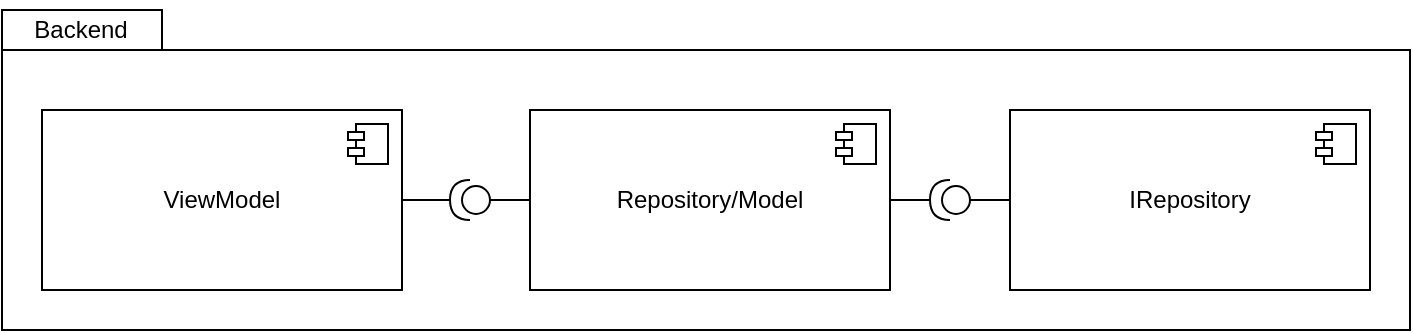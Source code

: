 <mxfile version="21.6.1" type="device">
  <diagram name="Page-1" id="5f0bae14-7c28-e335-631c-24af17079c00">
    <mxGraphModel dx="1167" dy="572" grid="1" gridSize="10" guides="1" tooltips="1" connect="1" arrows="1" fold="1" page="1" pageScale="1" pageWidth="1100" pageHeight="850" background="none" math="0" shadow="0">
      <root>
        <mxCell id="0" />
        <mxCell id="1" parent="0" />
        <mxCell id="w6U3mIkPfeFUHyvYHuqn-75" value="" style="shape=folder;fontStyle=1;spacingTop=10;tabWidth=80;tabHeight=20;tabPosition=left;html=1;whiteSpace=wrap;" vertex="1" parent="1">
          <mxGeometry x="36" y="35" width="704" height="160" as="geometry" />
        </mxCell>
        <mxCell id="w6U3mIkPfeFUHyvYHuqn-79" value="Backend" style="text;html=1;align=center;verticalAlign=middle;resizable=0;points=[];autosize=1;strokeColor=none;fillColor=none;" vertex="1" parent="1">
          <mxGeometry x="40" y="30" width="70" height="30" as="geometry" />
        </mxCell>
        <mxCell id="w6U3mIkPfeFUHyvYHuqn-92" style="edgeStyle=orthogonalEdgeStyle;rounded=0;orthogonalLoop=1;jettySize=auto;html=1;exitX=1;exitY=0.5;exitDx=0;exitDy=0;entryX=1;entryY=0.5;entryDx=0;entryDy=0;entryPerimeter=0;endArrow=none;endFill=0;" edge="1" parent="1" source="w6U3mIkPfeFUHyvYHuqn-80" target="w6U3mIkPfeFUHyvYHuqn-91">
          <mxGeometry relative="1" as="geometry" />
        </mxCell>
        <mxCell id="w6U3mIkPfeFUHyvYHuqn-80" value="ViewModel" style="html=1;dropTarget=0;whiteSpace=wrap;" vertex="1" parent="1">
          <mxGeometry x="56" y="85" width="180" height="90" as="geometry" />
        </mxCell>
        <mxCell id="w6U3mIkPfeFUHyvYHuqn-81" value="" style="shape=module;jettyWidth=8;jettyHeight=4;" vertex="1" parent="w6U3mIkPfeFUHyvYHuqn-80">
          <mxGeometry x="1" width="20" height="20" relative="1" as="geometry">
            <mxPoint x="-27" y="7" as="offset" />
          </mxGeometry>
        </mxCell>
        <mxCell id="w6U3mIkPfeFUHyvYHuqn-95" style="edgeStyle=orthogonalEdgeStyle;rounded=0;orthogonalLoop=1;jettySize=auto;html=1;exitX=1;exitY=0.5;exitDx=0;exitDy=0;endArrow=none;endFill=0;" edge="1" parent="1" source="w6U3mIkPfeFUHyvYHuqn-82" target="w6U3mIkPfeFUHyvYHuqn-94">
          <mxGeometry relative="1" as="geometry" />
        </mxCell>
        <mxCell id="w6U3mIkPfeFUHyvYHuqn-82" value="Repository/Model" style="html=1;dropTarget=0;whiteSpace=wrap;" vertex="1" parent="1">
          <mxGeometry x="300" y="85" width="180" height="90" as="geometry" />
        </mxCell>
        <mxCell id="w6U3mIkPfeFUHyvYHuqn-83" value="" style="shape=module;jettyWidth=8;jettyHeight=4;" vertex="1" parent="w6U3mIkPfeFUHyvYHuqn-82">
          <mxGeometry x="1" width="20" height="20" relative="1" as="geometry">
            <mxPoint x="-27" y="7" as="offset" />
          </mxGeometry>
        </mxCell>
        <mxCell id="w6U3mIkPfeFUHyvYHuqn-89" value="IRepository" style="html=1;dropTarget=0;whiteSpace=wrap;" vertex="1" parent="1">
          <mxGeometry x="540" y="85" width="180" height="90" as="geometry" />
        </mxCell>
        <mxCell id="w6U3mIkPfeFUHyvYHuqn-90" value="" style="shape=module;jettyWidth=8;jettyHeight=4;" vertex="1" parent="w6U3mIkPfeFUHyvYHuqn-89">
          <mxGeometry x="1" width="20" height="20" relative="1" as="geometry">
            <mxPoint x="-27" y="7" as="offset" />
          </mxGeometry>
        </mxCell>
        <mxCell id="w6U3mIkPfeFUHyvYHuqn-93" style="edgeStyle=orthogonalEdgeStyle;rounded=0;orthogonalLoop=1;jettySize=auto;html=1;exitX=0;exitY=0.5;exitDx=0;exitDy=0;exitPerimeter=0;entryX=0;entryY=0.5;entryDx=0;entryDy=0;endArrow=none;endFill=0;" edge="1" parent="1" source="w6U3mIkPfeFUHyvYHuqn-91" target="w6U3mIkPfeFUHyvYHuqn-82">
          <mxGeometry relative="1" as="geometry" />
        </mxCell>
        <mxCell id="w6U3mIkPfeFUHyvYHuqn-91" value="" style="shape=providedRequiredInterface;html=1;verticalLabelPosition=bottom;sketch=0;rotation=-180;" vertex="1" parent="1">
          <mxGeometry x="260" y="120" width="20" height="20" as="geometry" />
        </mxCell>
        <mxCell id="w6U3mIkPfeFUHyvYHuqn-96" style="edgeStyle=orthogonalEdgeStyle;rounded=0;orthogonalLoop=1;jettySize=auto;html=1;exitX=0;exitY=0.5;exitDx=0;exitDy=0;exitPerimeter=0;endArrow=none;endFill=0;" edge="1" parent="1" source="w6U3mIkPfeFUHyvYHuqn-94" target="w6U3mIkPfeFUHyvYHuqn-89">
          <mxGeometry relative="1" as="geometry" />
        </mxCell>
        <mxCell id="w6U3mIkPfeFUHyvYHuqn-94" value="" style="shape=providedRequiredInterface;html=1;verticalLabelPosition=bottom;sketch=0;rotation=-180;" vertex="1" parent="1">
          <mxGeometry x="500" y="120" width="20" height="20" as="geometry" />
        </mxCell>
      </root>
    </mxGraphModel>
  </diagram>
</mxfile>
